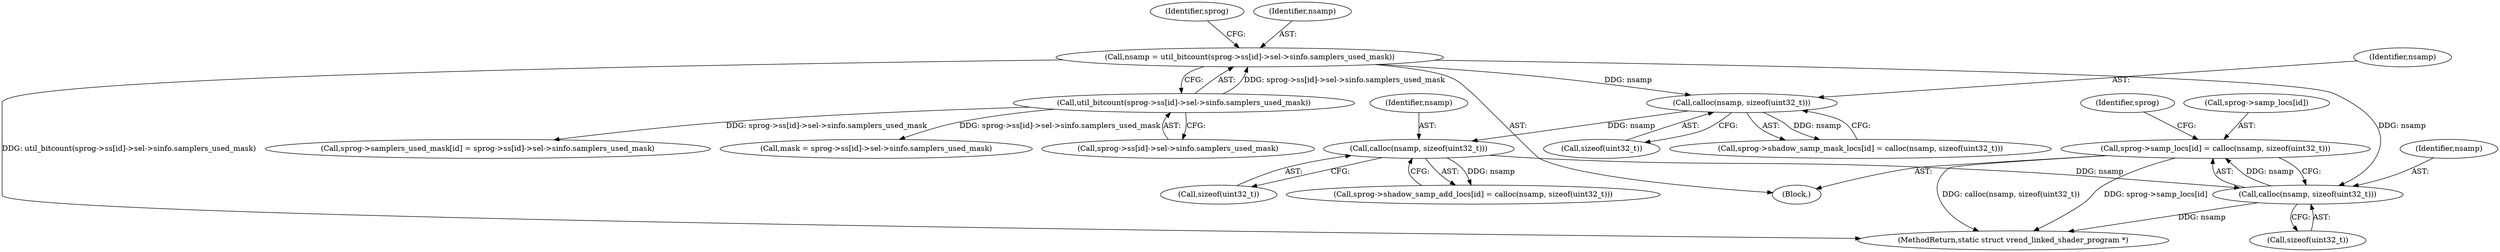 digraph "0_virglrenderer_a2f12a1b0f95b13b6f8dc3d05d7b74b4386394e4@pointer" {
"1000651" [label="(Call,sprog->samp_locs[id] = calloc(nsamp, sizeof(uint32_t)))"];
"1000657" [label="(Call,calloc(nsamp, sizeof(uint32_t)))"];
"1000632" [label="(Call,calloc(nsamp, sizeof(uint32_t)))"];
"1000622" [label="(Call,calloc(nsamp, sizeof(uint32_t)))"];
"1000571" [label="(Call,nsamp = util_bitcount(sprog->ss[id]->sel->sinfo.samplers_used_mask))"];
"1000573" [label="(Call,util_bitcount(sprog->ss[id]->sel->sinfo.samplers_used_mask))"];
"1000622" [label="(Call,calloc(nsamp, sizeof(uint32_t)))"];
"1000616" [label="(Call,sprog->shadow_samp_mask_locs[id] = calloc(nsamp, sizeof(uint32_t)))"];
"1000589" [label="(Identifier,sprog)"];
"1000652" [label="(Call,sprog->samp_locs[id])"];
"1000572" [label="(Identifier,nsamp)"];
"1000574" [label="(Call,sprog->ss[id]->sel->sinfo.samplers_used_mask)"];
"1000659" [label="(Call,sizeof(uint32_t))"];
"1000664" [label="(Identifier,sprog)"];
"1000555" [label="(Block,)"];
"1000634" [label="(Call,sizeof(uint32_t))"];
"1000657" [label="(Call,calloc(nsamp, sizeof(uint32_t)))"];
"1000633" [label="(Identifier,nsamp)"];
"1000784" [label="(Call,sprog->samplers_used_mask[id] = sprog->ss[id]->sel->sinfo.samplers_used_mask)"];
"1000624" [label="(Call,sizeof(uint32_t))"];
"1001107" [label="(MethodReturn,static struct vrend_linked_shader_program *)"];
"1000571" [label="(Call,nsamp = util_bitcount(sprog->ss[id]->sel->sinfo.samplers_used_mask))"];
"1000626" [label="(Call,sprog->shadow_samp_add_locs[id] = calloc(nsamp, sizeof(uint32_t)))"];
"1000557" [label="(Call,mask = sprog->ss[id]->sel->sinfo.samplers_used_mask)"];
"1000658" [label="(Identifier,nsamp)"];
"1000632" [label="(Call,calloc(nsamp, sizeof(uint32_t)))"];
"1000623" [label="(Identifier,nsamp)"];
"1000573" [label="(Call,util_bitcount(sprog->ss[id]->sel->sinfo.samplers_used_mask))"];
"1000651" [label="(Call,sprog->samp_locs[id] = calloc(nsamp, sizeof(uint32_t)))"];
"1000651" -> "1000555"  [label="AST: "];
"1000651" -> "1000657"  [label="CFG: "];
"1000652" -> "1000651"  [label="AST: "];
"1000657" -> "1000651"  [label="AST: "];
"1000664" -> "1000651"  [label="CFG: "];
"1000651" -> "1001107"  [label="DDG: sprog->samp_locs[id]"];
"1000651" -> "1001107"  [label="DDG: calloc(nsamp, sizeof(uint32_t))"];
"1000657" -> "1000651"  [label="DDG: nsamp"];
"1000657" -> "1000659"  [label="CFG: "];
"1000658" -> "1000657"  [label="AST: "];
"1000659" -> "1000657"  [label="AST: "];
"1000657" -> "1001107"  [label="DDG: nsamp"];
"1000632" -> "1000657"  [label="DDG: nsamp"];
"1000571" -> "1000657"  [label="DDG: nsamp"];
"1000632" -> "1000626"  [label="AST: "];
"1000632" -> "1000634"  [label="CFG: "];
"1000633" -> "1000632"  [label="AST: "];
"1000634" -> "1000632"  [label="AST: "];
"1000626" -> "1000632"  [label="CFG: "];
"1000632" -> "1000626"  [label="DDG: nsamp"];
"1000622" -> "1000632"  [label="DDG: nsamp"];
"1000622" -> "1000616"  [label="AST: "];
"1000622" -> "1000624"  [label="CFG: "];
"1000623" -> "1000622"  [label="AST: "];
"1000624" -> "1000622"  [label="AST: "];
"1000616" -> "1000622"  [label="CFG: "];
"1000622" -> "1000616"  [label="DDG: nsamp"];
"1000571" -> "1000622"  [label="DDG: nsamp"];
"1000571" -> "1000555"  [label="AST: "];
"1000571" -> "1000573"  [label="CFG: "];
"1000572" -> "1000571"  [label="AST: "];
"1000573" -> "1000571"  [label="AST: "];
"1000589" -> "1000571"  [label="CFG: "];
"1000571" -> "1001107"  [label="DDG: util_bitcount(sprog->ss[id]->sel->sinfo.samplers_used_mask)"];
"1000573" -> "1000571"  [label="DDG: sprog->ss[id]->sel->sinfo.samplers_used_mask"];
"1000573" -> "1000574"  [label="CFG: "];
"1000574" -> "1000573"  [label="AST: "];
"1000573" -> "1000557"  [label="DDG: sprog->ss[id]->sel->sinfo.samplers_used_mask"];
"1000573" -> "1000784"  [label="DDG: sprog->ss[id]->sel->sinfo.samplers_used_mask"];
}

